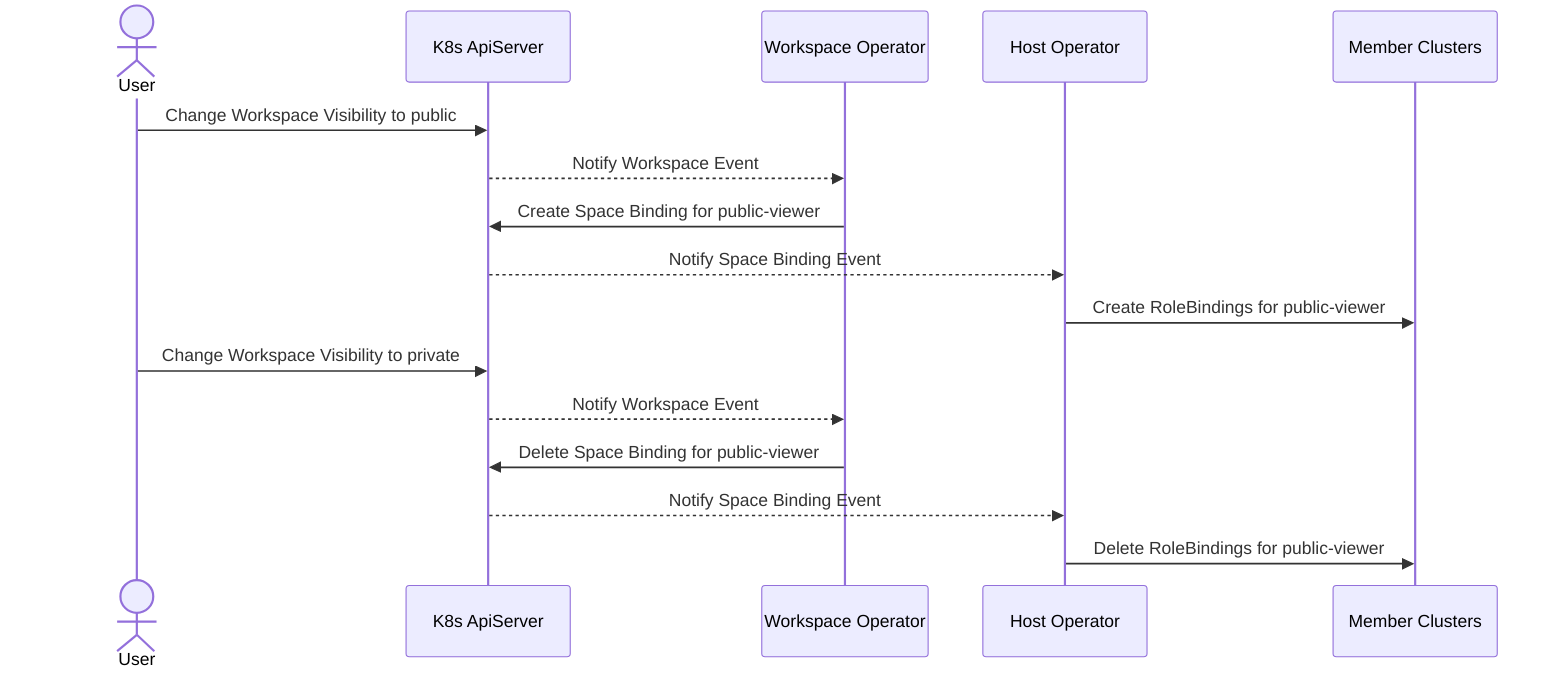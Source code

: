 sequenceDiagram
  actor U as User

  participant KA as K8s ApiServer
  participant WO as Workspace Operator
  participant HO as Host Operator
  participant KAMC as Member Clusters

  U->>KA: Change Workspace Visibility to public
  KA-->>WO: Notify Workspace Event
  WO->>KA: Create Space Binding for public-viewer
  
  KA-->>HO: Notify Space Binding Event
  HO->>KAMC: Create RoleBindings for public-viewer
  
  U->>KA: Change Workspace Visibility to private
  KA-->>WO: Notify Workspace Event
  WO->>KA: Delete Space Binding for public-viewer
  
  KA-->>HO: Notify Space Binding Event
  HO->>KAMC: Delete RoleBindings for public-viewer